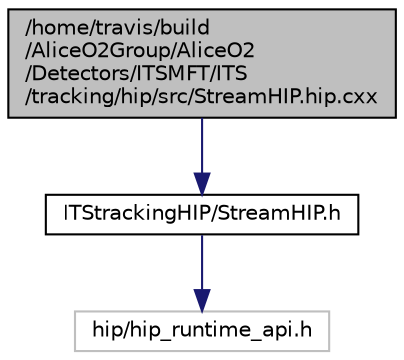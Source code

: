 digraph "/home/travis/build/AliceO2Group/AliceO2/Detectors/ITSMFT/ITS/tracking/hip/src/StreamHIP.hip.cxx"
{
 // INTERACTIVE_SVG=YES
  bgcolor="transparent";
  edge [fontname="Helvetica",fontsize="10",labelfontname="Helvetica",labelfontsize="10"];
  node [fontname="Helvetica",fontsize="10",shape=record];
  Node0 [label="/home/travis/build\l/AliceO2Group/AliceO2\l/Detectors/ITSMFT/ITS\l/tracking/hip/src/StreamHIP.hip.cxx",height=0.2,width=0.4,color="black", fillcolor="grey75", style="filled", fontcolor="black"];
  Node0 -> Node1 [color="midnightblue",fontsize="10",style="solid",fontname="Helvetica"];
  Node1 [label="ITStrackingHIP/StreamHIP.h",height=0.2,width=0.4,color="black",URL="$d4/dac/StreamHIP_8h.html"];
  Node1 -> Node2 [color="midnightblue",fontsize="10",style="solid",fontname="Helvetica"];
  Node2 [label="hip/hip_runtime_api.h",height=0.2,width=0.4,color="grey75"];
}
